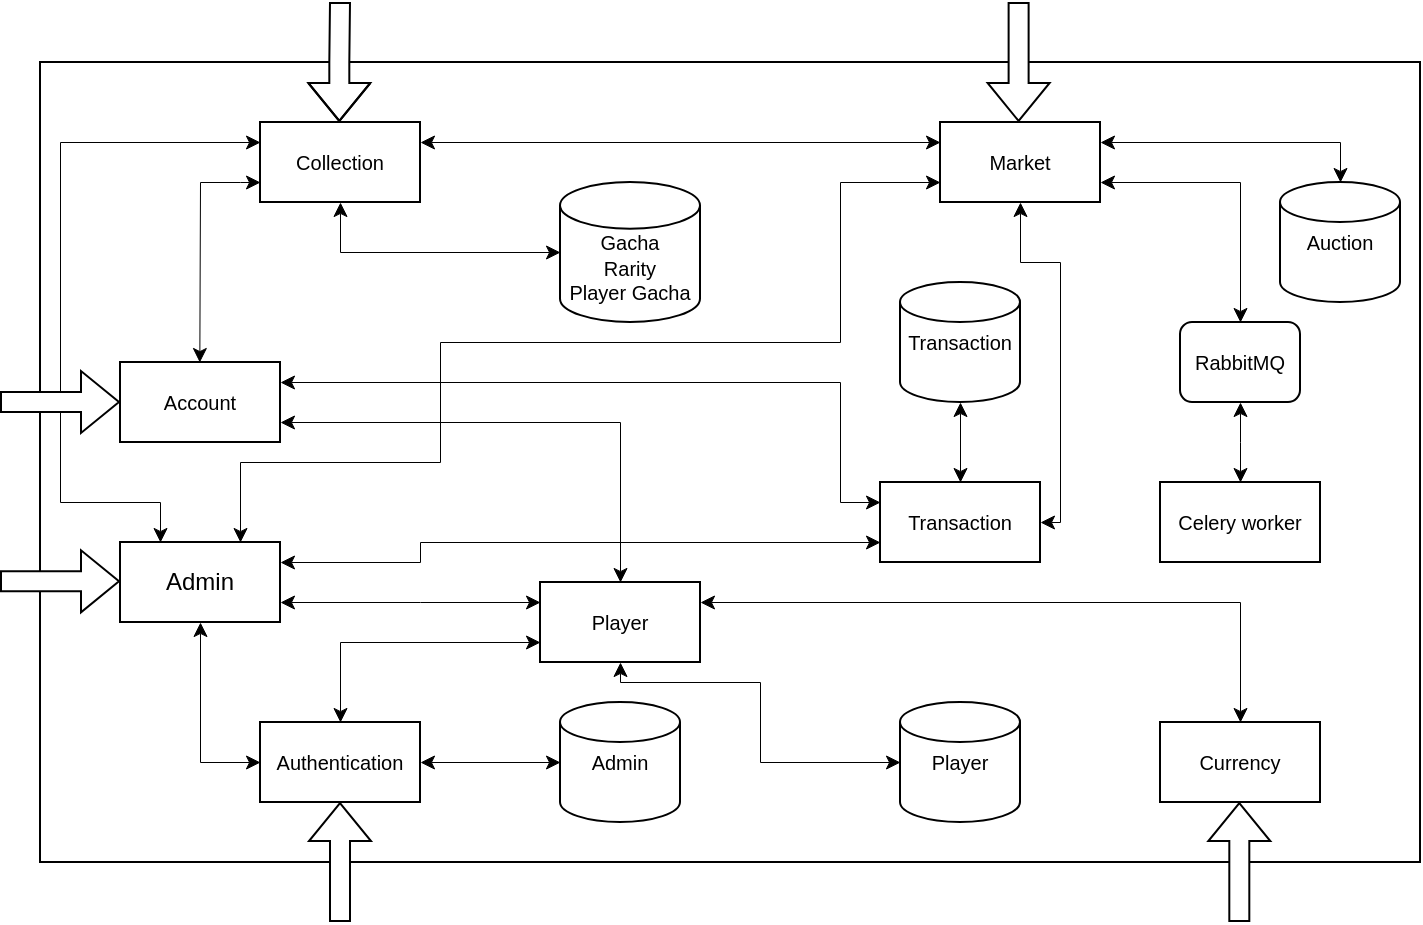 <mxfile version="24.8.6">
  <diagram name="Page-1" id="gAvligO_c9pF_bg5XD_2">
    <mxGraphModel dx="985" dy="488" grid="1" gridSize="10" guides="1" tooltips="1" connect="1" arrows="1" fold="1" page="1" pageScale="1" pageWidth="827" pageHeight="1169" math="0" shadow="0">
      <root>
        <mxCell id="0" />
        <mxCell id="1" parent="0" />
        <mxCell id="Hfv5ktiSSDUrCXjG687T-2" value="" style="rounded=0;whiteSpace=wrap;html=1;" parent="1" vertex="1">
          <mxGeometry x="90" y="570" width="690" height="400" as="geometry" />
        </mxCell>
        <mxCell id="h_TPtG5sdtzdA33OqhRF-8" value="&lt;font style=&quot;font-size: 10px;&quot;&gt;Celery worker&lt;/font&gt;" style="rounded=0;whiteSpace=wrap;html=1;strokeWidth=1;" parent="1" vertex="1">
          <mxGeometry x="650" y="780" width="80" height="40" as="geometry" />
        </mxCell>
        <mxCell id="h_TPtG5sdtzdA33OqhRF-9" value="&lt;font style=&quot;font-size: 10px;&quot;&gt;Currency&lt;/font&gt;" style="rounded=0;whiteSpace=wrap;html=1;strokeWidth=1;" parent="1" vertex="1">
          <mxGeometry x="650" y="900" width="80" height="40" as="geometry" />
        </mxCell>
        <mxCell id="h_TPtG5sdtzdA33OqhRF-10" value="&lt;font style=&quot;font-size: 10px;&quot;&gt;Market&lt;/font&gt;" style="rounded=0;whiteSpace=wrap;html=1;strokeWidth=1;" parent="1" vertex="1">
          <mxGeometry x="540" y="600" width="80" height="40" as="geometry" />
        </mxCell>
        <mxCell id="h_TPtG5sdtzdA33OqhRF-11" value="&lt;font style=&quot;font-size: 10px;&quot;&gt;Transaction&lt;/font&gt;" style="rounded=0;whiteSpace=wrap;html=1;strokeWidth=1;" parent="1" vertex="1">
          <mxGeometry x="510" y="780" width="80" height="40" as="geometry" />
        </mxCell>
        <mxCell id="h_TPtG5sdtzdA33OqhRF-12" value="&lt;font style=&quot;font-size: 10px;&quot;&gt;Authentication&lt;/font&gt;" style="rounded=0;whiteSpace=wrap;html=1;strokeWidth=1;" parent="1" vertex="1">
          <mxGeometry x="200" y="900" width="80" height="40" as="geometry" />
        </mxCell>
        <mxCell id="h_TPtG5sdtzdA33OqhRF-14" value="&lt;font style=&quot;font-size: 10px;&quot;&gt;Collection&lt;/font&gt;" style="rounded=0;whiteSpace=wrap;html=1;strokeWidth=1;" parent="1" vertex="1">
          <mxGeometry x="200" y="600" width="80" height="40" as="geometry" />
        </mxCell>
        <mxCell id="h_TPtG5sdtzdA33OqhRF-18" value="&lt;font style=&quot;font-size: 10px;&quot;&gt;Admin&lt;/font&gt;" style="strokeWidth=1;html=1;shape=mxgraph.flowchart.database;whiteSpace=wrap;" parent="1" vertex="1">
          <mxGeometry x="350" y="890" width="60" height="60" as="geometry" />
        </mxCell>
        <mxCell id="h_TPtG5sdtzdA33OqhRF-19" value="&lt;font style=&quot;font-size: 10px;&quot;&gt;Auction&lt;/font&gt;" style="strokeWidth=1;html=1;shape=mxgraph.flowchart.database;whiteSpace=wrap;" parent="1" vertex="1">
          <mxGeometry x="710" y="630" width="60" height="60" as="geometry" />
        </mxCell>
        <mxCell id="h_TPtG5sdtzdA33OqhRF-20" value="&lt;font style=&quot;font-size: 10px;&quot;&gt;Transaction&lt;/font&gt;" style="strokeWidth=1;html=1;shape=mxgraph.flowchart.database;whiteSpace=wrap;" parent="1" vertex="1">
          <mxGeometry x="520" y="680" width="60" height="60" as="geometry" />
        </mxCell>
        <mxCell id="h_TPtG5sdtzdA33OqhRF-23" value="" style="endArrow=classic;startArrow=classic;html=1;rounded=0;entryX=0.5;entryY=1;entryDx=0;entryDy=0;exitX=0.5;exitY=0;exitDx=0;exitDy=0;strokeWidth=0.5;entryPerimeter=0;" parent="1" source="h_TPtG5sdtzdA33OqhRF-11" target="h_TPtG5sdtzdA33OqhRF-20" edge="1">
          <mxGeometry width="50" height="50" relative="1" as="geometry">
            <mxPoint x="350" y="740" as="sourcePoint" />
            <mxPoint x="440" y="740" as="targetPoint" />
          </mxGeometry>
        </mxCell>
        <mxCell id="h_TPtG5sdtzdA33OqhRF-24" value="" style="endArrow=classic;startArrow=classic;html=1;rounded=0;entryX=1;entryY=0.5;entryDx=0;entryDy=0;exitX=0;exitY=0.5;exitDx=0;exitDy=0;exitPerimeter=0;strokeWidth=0.5;edgeStyle=orthogonalEdgeStyle;" parent="1" source="h_TPtG5sdtzdA33OqhRF-18" target="h_TPtG5sdtzdA33OqhRF-12" edge="1">
          <mxGeometry width="50" height="50" relative="1" as="geometry">
            <mxPoint x="300" y="670" as="sourcePoint" />
            <mxPoint x="390" y="670" as="targetPoint" />
          </mxGeometry>
        </mxCell>
        <mxCell id="h_TPtG5sdtzdA33OqhRF-25" value="&lt;font style=&quot;font-size: 10px;&quot;&gt;Player&lt;/font&gt;" style="strokeWidth=1;html=1;shape=mxgraph.flowchart.database;whiteSpace=wrap;" parent="1" vertex="1">
          <mxGeometry x="520" y="890" width="60" height="60" as="geometry" />
        </mxCell>
        <mxCell id="h_TPtG5sdtzdA33OqhRF-26" value="" style="endArrow=classic;startArrow=classic;html=1;rounded=0;strokeWidth=0.5;edgeStyle=orthogonalEdgeStyle;entryX=0.5;entryY=0;entryDx=0;entryDy=0;" parent="1" source="h_TPtG5sdtzdA33OqhRF-15" target="h_TPtG5sdtzdA33OqhRF-9" edge="1">
          <mxGeometry width="50" height="50" relative="1" as="geometry">
            <mxPoint x="450" y="840" as="sourcePoint" />
            <mxPoint x="710" y="850" as="targetPoint" />
            <Array as="points">
              <mxPoint x="690" y="840" />
            </Array>
          </mxGeometry>
        </mxCell>
        <mxCell id="h_TPtG5sdtzdA33OqhRF-27" value="" style="endArrow=classic;startArrow=classic;html=1;rounded=0;strokeWidth=0.5;edgeStyle=orthogonalEdgeStyle;exitX=0.5;exitY=1;exitDx=0;exitDy=0;" parent="1" source="h_TPtG5sdtzdA33OqhRF-15" target="h_TPtG5sdtzdA33OqhRF-25" edge="1">
          <mxGeometry width="50" height="50" relative="1" as="geometry">
            <mxPoint x="460" y="840" as="sourcePoint" />
            <mxPoint x="620" y="910" as="targetPoint" />
            <Array as="points">
              <mxPoint x="380" y="880" />
              <mxPoint x="450" y="880" />
              <mxPoint x="450" y="920" />
            </Array>
          </mxGeometry>
        </mxCell>
        <mxCell id="h_TPtG5sdtzdA33OqhRF-28" value="" style="endArrow=classic;startArrow=classic;html=1;rounded=0;strokeWidth=0.5;edgeStyle=orthogonalEdgeStyle;" parent="1" edge="1">
          <mxGeometry width="50" height="50" relative="1" as="geometry">
            <mxPoint x="280" y="610" as="sourcePoint" />
            <mxPoint x="540" y="610" as="targetPoint" />
            <Array as="points">
              <mxPoint x="280" y="610" />
              <mxPoint x="540" y="610" />
            </Array>
          </mxGeometry>
        </mxCell>
        <mxCell id="h_TPtG5sdtzdA33OqhRF-30" value="" style="endArrow=classic;startArrow=classic;html=1;rounded=0;strokeWidth=0.5;edgeStyle=orthogonalEdgeStyle;entryX=1;entryY=0.5;entryDx=0;entryDy=0;exitX=0.5;exitY=1;exitDx=0;exitDy=0;" parent="1" source="h_TPtG5sdtzdA33OqhRF-10" target="h_TPtG5sdtzdA33OqhRF-11" edge="1">
          <mxGeometry width="50" height="50" relative="1" as="geometry">
            <mxPoint x="600" y="640" as="sourcePoint" />
            <mxPoint x="743" y="685" as="targetPoint" />
            <Array as="points">
              <mxPoint x="580" y="670" />
              <mxPoint x="600" y="670" />
              <mxPoint x="600" y="800" />
            </Array>
          </mxGeometry>
        </mxCell>
        <mxCell id="h_TPtG5sdtzdA33OqhRF-31" value="" style="endArrow=classic;startArrow=classic;html=1;rounded=0;strokeWidth=0.5;edgeStyle=orthogonalEdgeStyle;entryX=1;entryY=0.25;entryDx=0;entryDy=0;" parent="1" source="h_TPtG5sdtzdA33OqhRF-19" target="h_TPtG5sdtzdA33OqhRF-10" edge="1">
          <mxGeometry width="50" height="50" relative="1" as="geometry">
            <mxPoint x="730" y="620" as="sourcePoint" />
            <mxPoint x="630" y="610" as="targetPoint" />
            <Array as="points">
              <mxPoint x="740" y="610" />
            </Array>
          </mxGeometry>
        </mxCell>
        <mxCell id="h_TPtG5sdtzdA33OqhRF-33" value="" style="endArrow=classic;startArrow=classic;html=1;rounded=0;exitX=1;exitY=0.25;exitDx=0;exitDy=0;strokeWidth=0.5;edgeStyle=orthogonalEdgeStyle;" parent="1" source="h_TPtG5sdtzdA33OqhRF-13" edge="1">
          <mxGeometry width="50" height="50" relative="1" as="geometry">
            <mxPoint x="260" y="770" as="sourcePoint" />
            <mxPoint x="510" y="790" as="targetPoint" />
            <Array as="points">
              <mxPoint x="490" y="730" />
              <mxPoint x="490" y="790" />
              <mxPoint x="510" y="790" />
            </Array>
          </mxGeometry>
        </mxCell>
        <mxCell id="h_TPtG5sdtzdA33OqhRF-34" value="" style="endArrow=classic;startArrow=classic;html=1;rounded=0;entryX=0.5;entryY=0;entryDx=0;entryDy=0;exitX=0;exitY=0.75;exitDx=0;exitDy=0;strokeWidth=0.5;edgeStyle=orthogonalEdgeStyle;" parent="1" source="h_TPtG5sdtzdA33OqhRF-15" target="h_TPtG5sdtzdA33OqhRF-12" edge="1">
          <mxGeometry width="50" height="50" relative="1" as="geometry">
            <mxPoint x="370" y="840" as="sourcePoint" />
            <mxPoint x="310" y="840" as="targetPoint" />
            <Array as="points">
              <mxPoint x="240" y="860" />
            </Array>
          </mxGeometry>
        </mxCell>
        <mxCell id="h_TPtG5sdtzdA33OqhRF-35" value="" style="endArrow=classic;startArrow=classic;html=1;rounded=0;strokeWidth=0.5;edgeStyle=orthogonalEdgeStyle;exitX=0.5;exitY=0;exitDx=0;exitDy=0;" parent="1" source="h_TPtG5sdtzdA33OqhRF-15" target="h_TPtG5sdtzdA33OqhRF-13" edge="1">
          <mxGeometry width="50" height="50" relative="1" as="geometry">
            <mxPoint x="410" y="800" as="sourcePoint" />
            <mxPoint x="354" y="790" as="targetPoint" />
            <Array as="points">
              <mxPoint x="380" y="750" />
            </Array>
          </mxGeometry>
        </mxCell>
        <mxCell id="enK2aX2OMmzwKDNsiHF_-4" value="" style="endArrow=classic;startArrow=classic;html=1;rounded=0;strokeWidth=0.5;edgeStyle=orthogonalEdgeStyle;exitX=0.5;exitY=1;exitDx=0;exitDy=0;" parent="1" source="O7nJ_VvHwbl3gAhKQjip-2" edge="1">
          <mxGeometry width="50" height="50" relative="1" as="geometry">
            <mxPoint x="630" y="630" as="sourcePoint" />
            <mxPoint x="690" y="780" as="targetPoint" />
            <Array as="points" />
          </mxGeometry>
        </mxCell>
        <mxCell id="eQ543xX03F_9Donoq1MF-3" style="edgeStyle=orthogonalEdgeStyle;rounded=0;orthogonalLoop=1;jettySize=auto;html=1;exitX=1;exitY=0.25;exitDx=0;exitDy=0;" parent="1" source="enK2aX2OMmzwKDNsiHF_-5" edge="1">
          <mxGeometry relative="1" as="geometry">
            <mxPoint x="210.286" y="820" as="targetPoint" />
          </mxGeometry>
        </mxCell>
        <mxCell id="enK2aX2OMmzwKDNsiHF_-5" value="Admin" style="rounded=0;whiteSpace=wrap;html=1;strokeWidth=1;" parent="1" vertex="1">
          <mxGeometry x="130" y="810" width="80" height="40" as="geometry" />
        </mxCell>
        <mxCell id="enK2aX2OMmzwKDNsiHF_-6" value="" style="endArrow=classic;startArrow=classic;html=1;rounded=0;entryX=0;entryY=0.5;entryDx=0;entryDy=0;exitX=0.5;exitY=1;exitDx=0;exitDy=0;strokeWidth=0.5;edgeStyle=orthogonalEdgeStyle;" parent="1" source="enK2aX2OMmzwKDNsiHF_-5" target="h_TPtG5sdtzdA33OqhRF-12" edge="1">
          <mxGeometry width="50" height="50" relative="1" as="geometry">
            <mxPoint x="380" y="850" as="sourcePoint" />
            <mxPoint x="260" y="910" as="targetPoint" />
          </mxGeometry>
        </mxCell>
        <mxCell id="h_TPtG5sdtzdA33OqhRF-15" value="&lt;font style=&quot;font-size: 10px;&quot;&gt;Player&lt;/font&gt;" style="rounded=0;whiteSpace=wrap;html=1;strokeWidth=1;" parent="1" vertex="1">
          <mxGeometry x="340" y="830" width="80" height="40" as="geometry" />
        </mxCell>
        <mxCell id="h_TPtG5sdtzdA33OqhRF-13" value="&lt;font style=&quot;font-size: 10px;&quot;&gt;Account&lt;/font&gt;" style="rounded=0;whiteSpace=wrap;html=1;strokeWidth=1;" parent="1" vertex="1">
          <mxGeometry x="130" y="720" width="80" height="40" as="geometry" />
        </mxCell>
        <mxCell id="h_TPtG5sdtzdA33OqhRF-16" value="&lt;font style=&quot;font-size: 10px;&quot;&gt;&lt;br&gt;Gacha&lt;br&gt;&lt;/font&gt;&lt;div style=&quot;font-size: 11px;&quot;&gt;&lt;font style=&quot;font-size: 10px;&quot;&gt;Rarity&lt;/font&gt;&lt;/div&gt;&lt;div style=&quot;font-size: 10px;&quot;&gt;&lt;font style=&quot;font-size: 10px;&quot;&gt;Player&lt;/font&gt;&lt;font style=&quot;font-size: 10px;&quot;&gt; Gacha&lt;br&gt;&lt;/font&gt;&lt;/div&gt;" style="strokeWidth=1;html=1;shape=mxgraph.flowchart.database;whiteSpace=wrap;" parent="1" vertex="1">
          <mxGeometry x="350" y="630" width="70" height="70" as="geometry" />
        </mxCell>
        <mxCell id="enK2aX2OMmzwKDNsiHF_-23" value="" style="endArrow=classic;startArrow=classic;html=1;rounded=0;entryX=0;entryY=0.75;entryDx=0;entryDy=0;exitX=0.5;exitY=0;exitDx=0;exitDy=0;strokeWidth=0.5;" parent="1" target="h_TPtG5sdtzdA33OqhRF-14" edge="1">
          <mxGeometry width="50" height="50" relative="1" as="geometry">
            <mxPoint x="169.66" y="720" as="sourcePoint" />
            <mxPoint x="169.66" y="670" as="targetPoint" />
            <Array as="points">
              <mxPoint x="170" y="630" />
              <mxPoint x="190" y="630" />
            </Array>
          </mxGeometry>
        </mxCell>
        <mxCell id="enK2aX2OMmzwKDNsiHF_-25" value="" style="endArrow=classic;startArrow=classic;html=1;rounded=0;exitX=0.5;exitY=1;exitDx=0;exitDy=0;strokeWidth=0.5;edgeStyle=orthogonalEdgeStyle;" parent="1" source="h_TPtG5sdtzdA33OqhRF-14" target="h_TPtG5sdtzdA33OqhRF-16" edge="1">
          <mxGeometry width="50" height="50" relative="1" as="geometry">
            <mxPoint x="290" y="630" as="sourcePoint" />
            <mxPoint x="340" y="670" as="targetPoint" />
            <Array as="points" />
          </mxGeometry>
        </mxCell>
        <mxCell id="enK2aX2OMmzwKDNsiHF_-26" value="" style="endArrow=classic;startArrow=classic;html=1;rounded=0;entryX=0;entryY=0.5;entryDx=0;entryDy=0;exitX=0.25;exitY=0;exitDx=0;exitDy=0;strokeWidth=0.5;" parent="1" source="enK2aX2OMmzwKDNsiHF_-5" edge="1">
          <mxGeometry width="50" height="50" relative="1" as="geometry">
            <mxPoint x="169.66" y="710" as="sourcePoint" />
            <mxPoint x="200" y="610" as="targetPoint" />
            <Array as="points">
              <mxPoint x="150" y="790" />
              <mxPoint x="100" y="790" />
              <mxPoint x="100" y="610" />
            </Array>
          </mxGeometry>
        </mxCell>
        <mxCell id="enK2aX2OMmzwKDNsiHF_-27" value="" style="endArrow=classic;startArrow=classic;html=1;rounded=0;strokeWidth=0.5;edgeStyle=orthogonalEdgeStyle;entryX=0;entryY=0.75;entryDx=0;entryDy=0;exitX=0.75;exitY=0;exitDx=0;exitDy=0;" parent="1" source="enK2aX2OMmzwKDNsiHF_-5" target="h_TPtG5sdtzdA33OqhRF-10" edge="1">
          <mxGeometry width="50" height="50" relative="1" as="geometry">
            <mxPoint x="210" y="830" as="sourcePoint" />
            <mxPoint x="509.97" y="630" as="targetPoint" />
            <Array as="points">
              <mxPoint x="190" y="770" />
              <mxPoint x="290" y="770" />
              <mxPoint x="290" y="710" />
              <mxPoint x="490" y="710" />
              <mxPoint x="490" y="630" />
            </Array>
          </mxGeometry>
        </mxCell>
        <mxCell id="enK2aX2OMmzwKDNsiHF_-28" value="" style="shape=flexArrow;endArrow=classic;html=1;rounded=0;entryX=0.5;entryY=0;entryDx=0;entryDy=0;fillColor=default;" parent="1" edge="1">
          <mxGeometry width="50" height="50" relative="1" as="geometry">
            <mxPoint x="240" y="540" as="sourcePoint" />
            <mxPoint x="239.66" y="600" as="targetPoint" />
            <Array as="points">
              <mxPoint x="239.66" y="570" />
            </Array>
          </mxGeometry>
        </mxCell>
        <mxCell id="enK2aX2OMmzwKDNsiHF_-29" value="" style="shape=flexArrow;endArrow=classic;html=1;rounded=0;entryX=0;entryY=0.5;entryDx=0;entryDy=0;fillColor=default;" parent="1" target="h_TPtG5sdtzdA33OqhRF-13" edge="1">
          <mxGeometry width="50" height="50" relative="1" as="geometry">
            <mxPoint x="70" y="740" as="sourcePoint" />
            <mxPoint x="70" y="765" as="targetPoint" />
          </mxGeometry>
        </mxCell>
        <mxCell id="enK2aX2OMmzwKDNsiHF_-30" value="" style="shape=flexArrow;endArrow=classic;html=1;rounded=0;entryX=0.5;entryY=0;entryDx=0;entryDy=0;fillColor=default;" parent="1" edge="1">
          <mxGeometry width="50" height="50" relative="1" as="geometry">
            <mxPoint x="579.31" y="540" as="sourcePoint" />
            <mxPoint x="579.31" y="600" as="targetPoint" />
          </mxGeometry>
        </mxCell>
        <mxCell id="enK2aX2OMmzwKDNsiHF_-31" value="" style="shape=flexArrow;endArrow=classic;html=1;rounded=0;entryX=0;entryY=0.5;entryDx=0;entryDy=0;fillColor=default;" parent="1" edge="1">
          <mxGeometry width="50" height="50" relative="1" as="geometry">
            <mxPoint x="70" y="829.66" as="sourcePoint" />
            <mxPoint x="130" y="829.66" as="targetPoint" />
          </mxGeometry>
        </mxCell>
        <mxCell id="enK2aX2OMmzwKDNsiHF_-33" value="" style="shape=flexArrow;endArrow=classic;html=1;rounded=0;entryX=0.5;entryY=1;entryDx=0;entryDy=0;fillColor=default;" parent="1" target="h_TPtG5sdtzdA33OqhRF-12" edge="1">
          <mxGeometry width="50" height="50" relative="1" as="geometry">
            <mxPoint x="240" y="1000" as="sourcePoint" />
            <mxPoint x="240" y="1010" as="targetPoint" />
          </mxGeometry>
        </mxCell>
        <mxCell id="enK2aX2OMmzwKDNsiHF_-34" value="" style="shape=flexArrow;endArrow=classic;html=1;rounded=0;entryX=0.5;entryY=1;entryDx=0;entryDy=0;fillColor=default;" parent="1" edge="1">
          <mxGeometry width="50" height="50" relative="1" as="geometry">
            <mxPoint x="689.66" y="1000" as="sourcePoint" />
            <mxPoint x="689.66" y="940" as="targetPoint" />
          </mxGeometry>
        </mxCell>
        <mxCell id="eQ543xX03F_9Donoq1MF-1" value="" style="endArrow=classic;startArrow=classic;html=1;rounded=0;entryX=1;entryY=0.75;entryDx=0;entryDy=0;exitX=0;exitY=0.25;exitDx=0;exitDy=0;strokeWidth=0.5;" parent="1" source="h_TPtG5sdtzdA33OqhRF-15" target="enK2aX2OMmzwKDNsiHF_-5" edge="1">
          <mxGeometry width="50" height="50" relative="1" as="geometry">
            <mxPoint x="560" y="790" as="sourcePoint" />
            <mxPoint x="560" y="750" as="targetPoint" />
            <Array as="points">
              <mxPoint x="280" y="840" />
            </Array>
          </mxGeometry>
        </mxCell>
        <mxCell id="eQ543xX03F_9Donoq1MF-2" value="" style="endArrow=classic;startArrow=classic;html=1;rounded=0;entryX=1;entryY=0.25;entryDx=0;entryDy=0;exitX=0;exitY=0.75;exitDx=0;exitDy=0;strokeWidth=0.5;edgeStyle=orthogonalEdgeStyle;" parent="1" source="h_TPtG5sdtzdA33OqhRF-11" target="enK2aX2OMmzwKDNsiHF_-5" edge="1">
          <mxGeometry width="50" height="50" relative="1" as="geometry">
            <mxPoint x="350" y="840" as="sourcePoint" />
            <mxPoint x="220" y="840" as="targetPoint" />
            <Array as="points">
              <mxPoint x="280" y="810" />
              <mxPoint x="280" y="820" />
            </Array>
          </mxGeometry>
        </mxCell>
        <mxCell id="O7nJ_VvHwbl3gAhKQjip-2" value="&lt;font style=&quot;font-size: 10px;&quot;&gt;RabbitMQ&lt;/font&gt;" style="rounded=1;whiteSpace=wrap;html=1;" vertex="1" parent="1">
          <mxGeometry x="660" y="700" width="60" height="40" as="geometry" />
        </mxCell>
        <mxCell id="O7nJ_VvHwbl3gAhKQjip-3" value="" style="endArrow=classic;startArrow=classic;html=1;rounded=0;strokeWidth=0.5;edgeStyle=orthogonalEdgeStyle;exitX=1;exitY=0.75;exitDx=0;exitDy=0;entryX=0.5;entryY=0;entryDx=0;entryDy=0;" edge="1" parent="1" source="h_TPtG5sdtzdA33OqhRF-10" target="O7nJ_VvHwbl3gAhKQjip-2">
          <mxGeometry width="50" height="50" relative="1" as="geometry">
            <mxPoint x="700" y="750" as="sourcePoint" />
            <mxPoint x="700" y="790" as="targetPoint" />
            <Array as="points" />
          </mxGeometry>
        </mxCell>
      </root>
    </mxGraphModel>
  </diagram>
</mxfile>
